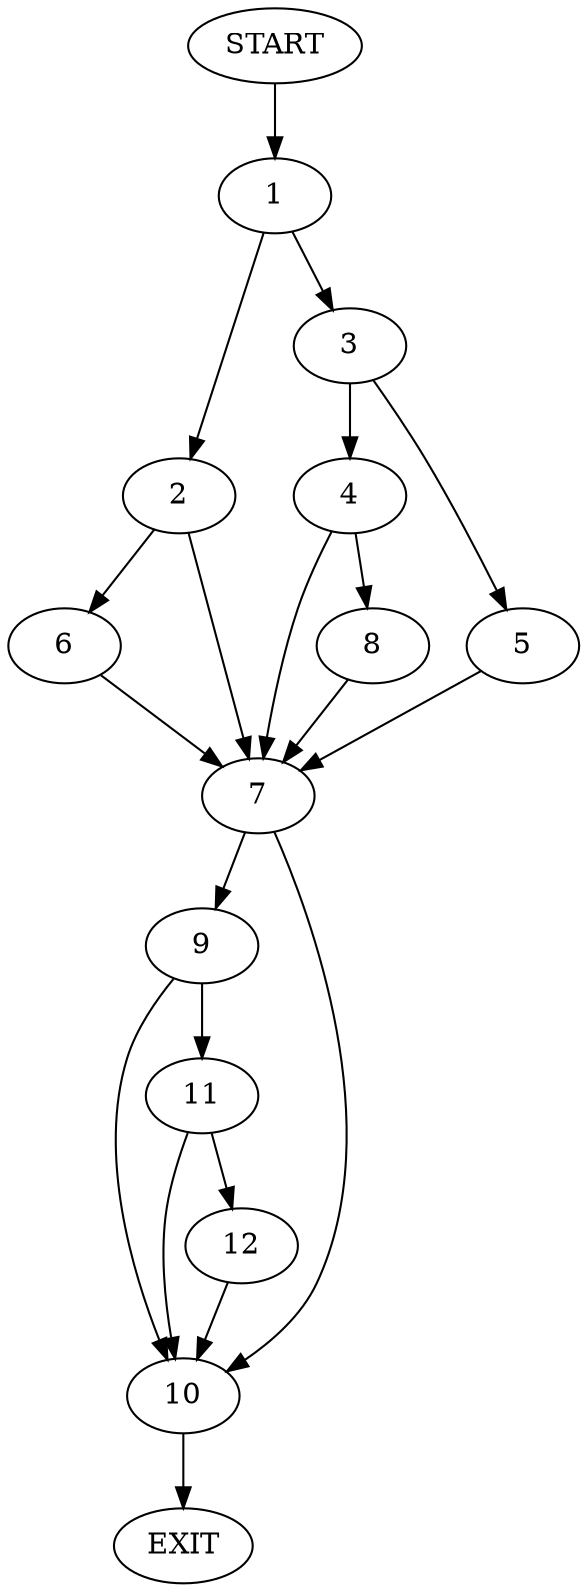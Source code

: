 digraph {
0 [label="START"]
13 [label="EXIT"]
0 -> 1
1 -> 2
1 -> 3
3 -> 4
3 -> 5
2 -> 6
2 -> 7
4 -> 7
4 -> 8
5 -> 7
7 -> 9
7 -> 10
8 -> 7
6 -> 7
9 -> 11
9 -> 10
10 -> 13
11 -> 12
11 -> 10
12 -> 10
}
